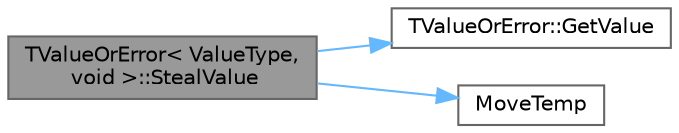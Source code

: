 digraph "TValueOrError&lt; ValueType, void &gt;::StealValue"
{
 // INTERACTIVE_SVG=YES
 // LATEX_PDF_SIZE
  bgcolor="transparent";
  edge [fontname=Helvetica,fontsize=10,labelfontname=Helvetica,labelfontsize=10];
  node [fontname=Helvetica,fontsize=10,shape=box,height=0.2,width=0.4];
  rankdir="LR";
  Node1 [id="Node000001",label="TValueOrError\< ValueType,\l void \>::StealValue",height=0.2,width=0.4,color="gray40", fillcolor="grey60", style="filled", fontcolor="black",tooltip="Steal the value."];
  Node1 -> Node2 [id="edge1_Node000001_Node000002",color="steelblue1",style="solid",tooltip=" "];
  Node2 [id="Node000002",label="TValueOrError::GetValue",height=0.2,width=0.4,color="grey40", fillcolor="white", style="filled",URL="$d2/dde/classTValueOrError.html#a41c5f423d4070615a7490b6c9cb47a40",tooltip="Access the value."];
  Node1 -> Node3 [id="edge2_Node000001_Node000003",color="steelblue1",style="solid",tooltip=" "];
  Node3 [id="Node000003",label="MoveTemp",height=0.2,width=0.4,color="grey40", fillcolor="white", style="filled",URL="$d4/d24/UnrealTemplate_8h.html#ad5e6c049aeb9c9115fec514ba581dbb6",tooltip="MoveTemp will cast a reference to an rvalue reference."];
}
